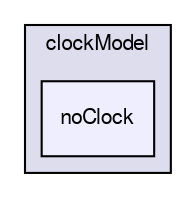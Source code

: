 digraph "/home/cgoniva/CFDEM/CFDEM-x.x-2.1.x/CFDEMcoupling-PUBLIC/src/lagrangian/cfdemParticle/subModels/clockModel/noClock" {
  compound=true
  node [ fontsize="10", fontname="FreeSans"];
  edge [ labelfontsize="10", labelfontname="FreeSans"];
  subgraph clusterdir_5d1710a5bf2fe33bba0f68e046098a7e {
    graph [ bgcolor="#ddddee", pencolor="black", label="clockModel" fontname="FreeSans", fontsize="10", URL="dir_5d1710a5bf2fe33bba0f68e046098a7e.html"]
  dir_5b8b7a8a9e6b990b079bffe361fb6e31 [shape=box, label="noClock", style="filled", fillcolor="#eeeeff", pencolor="black", URL="dir_5b8b7a8a9e6b990b079bffe361fb6e31.html"];
  }
}

